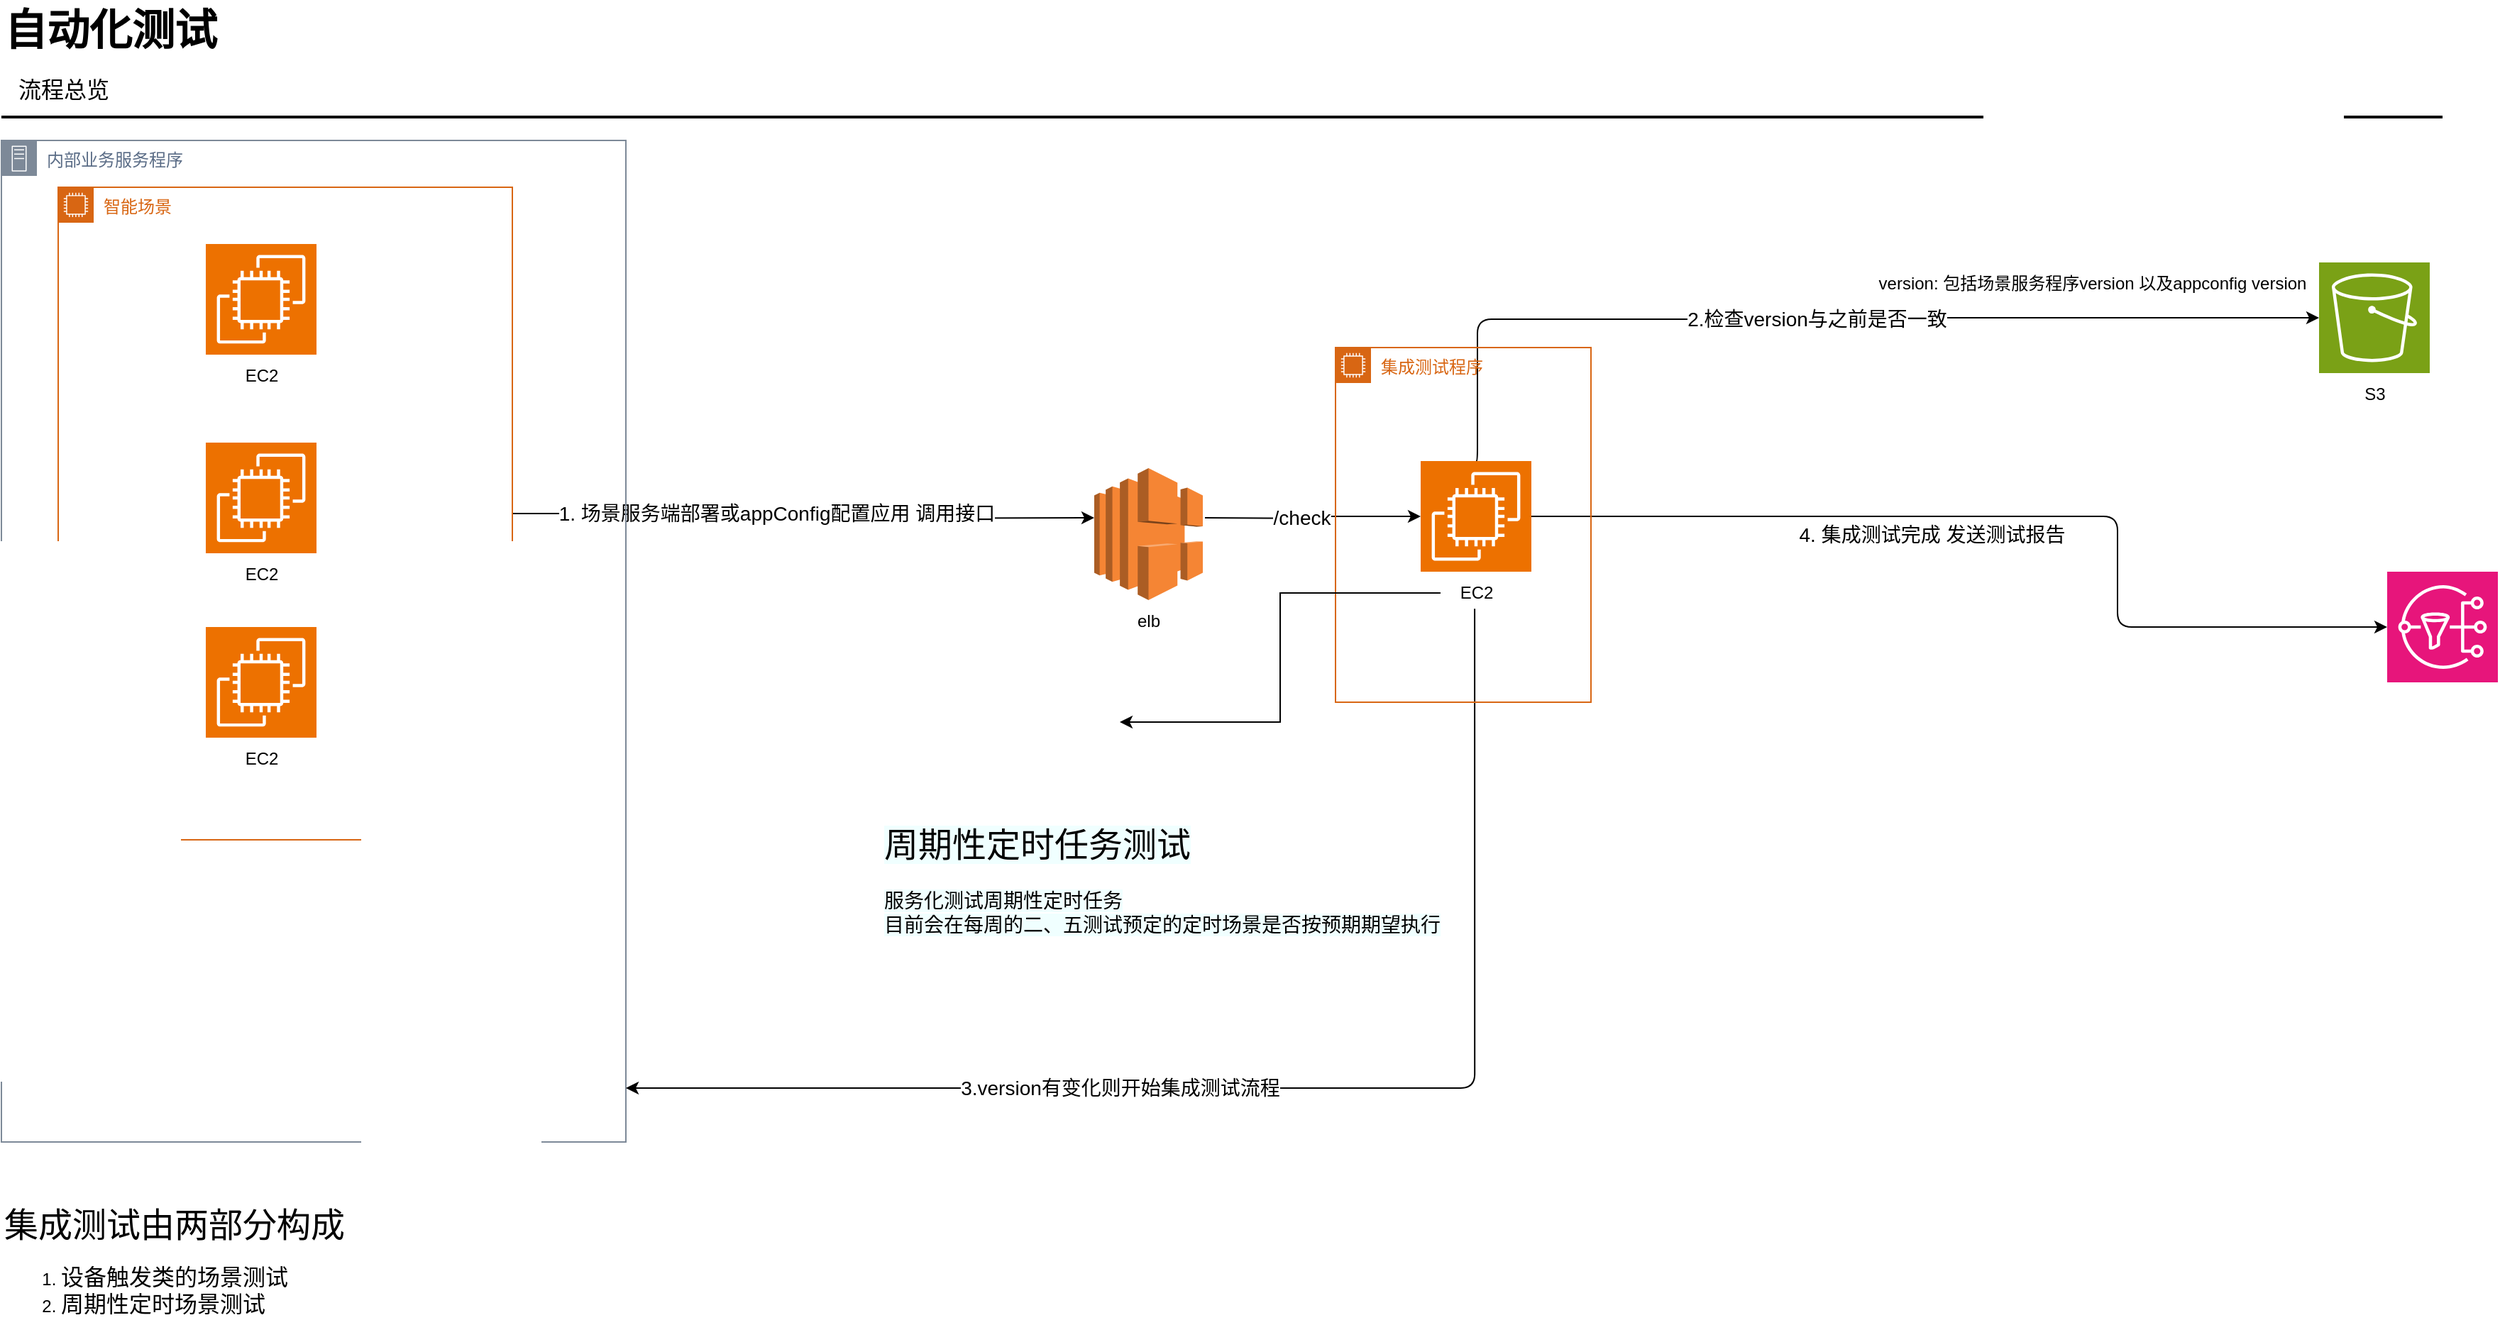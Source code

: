 <mxfile version="24.8.3">
  <diagram id="Ht1M8jgEwFfnCIfOTk4-" name="Page-1">
    <mxGraphModel dx="2369" dy="973" grid="1" gridSize="10" guides="1" tooltips="1" connect="1" arrows="1" fold="1" page="0" pageScale="1" pageWidth="827" pageHeight="1169" background="none" math="0" shadow="0">
      <root>
        <mxCell id="0" />
        <mxCell id="1" parent="0" />
        <mxCell id="-QjtrjUzRDEMRZ5MF8oH-47" value="自动化测试" style="text;html=1;resizable=0;points=[];autosize=1;align=left;verticalAlign=top;spacingTop=-4;fontSize=30;fontStyle=1;rounded=0;" parent="1" vertex="1">
          <mxGeometry x="-120" y="65.5" width="170" height="40" as="geometry" />
        </mxCell>
        <mxCell id="-QjtrjUzRDEMRZ5MF8oH-48" value="流程总览" style="text;html=1;resizable=0;points=[];autosize=1;align=left;verticalAlign=top;spacingTop=-4;fontSize=16;rounded=0;" parent="1" vertex="1">
          <mxGeometry x="-110" y="115.5" width="90" height="30" as="geometry" />
        </mxCell>
        <mxCell id="SCVMTBWpLvtzJIhz15lM-1" value="" style="line;strokeWidth=2;html=1;fontSize=14;rounded=0;" parent="1" vertex="1">
          <mxGeometry x="-120" y="140" width="1720" height="15.02" as="geometry" />
        </mxCell>
        <mxCell id="G6lWxy4UC_xkW3f3Wh48-16" style="edgeStyle=orthogonalEdgeStyle;orthogonalLoop=1;jettySize=auto;html=1;" parent="1" source="G6lWxy4UC_xkW3f3Wh48-1" edge="1">
          <mxGeometry relative="1" as="geometry">
            <mxPoint x="650" y="430" as="targetPoint" />
          </mxGeometry>
        </mxCell>
        <mxCell id="G6lWxy4UC_xkW3f3Wh48-42" value="&lt;span style=&quot;color: rgb(0, 0, 0); font-family: Helvetica; font-style: normal; font-variant-ligatures: normal; font-variant-caps: normal; font-weight: 400; letter-spacing: normal; orphans: 2; text-align: center; text-indent: 0px; text-transform: none; widows: 2; word-spacing: 0px; -webkit-text-stroke-width: 0px; white-space: nowrap; background-color: rgb(255, 255, 255); text-decoration-thickness: initial; text-decoration-style: initial; text-decoration-color: initial; float: none; display: inline !important;&quot;&gt;&lt;font style=&quot;font-size: 14px;&quot;&gt;1. 场景服务端部署或appConfig配置应用 调用接口&lt;/font&gt;&lt;/span&gt;" style="edgeLabel;html=1;align=center;verticalAlign=middle;resizable=0;points=[];" parent="G6lWxy4UC_xkW3f3Wh48-16" vertex="1" connectable="0">
          <mxGeometry x="-0.311" y="-4" relative="1" as="geometry">
            <mxPoint x="43" y="-4" as="offset" />
          </mxGeometry>
        </mxCell>
        <mxCell id="G6lWxy4UC_xkW3f3Wh48-1" value="智能场景" style="points=[[0,0],[0.25,0],[0.5,0],[0.75,0],[1,0],[1,0.25],[1,0.5],[1,0.75],[1,1],[0.75,1],[0.5,1],[0.25,1],[0,1],[0,0.75],[0,0.5],[0,0.25]];outlineConnect=0;gradientColor=none;html=1;whiteSpace=wrap;fontSize=12;fontStyle=0;container=1;pointerEvents=0;collapsible=0;recursiveResize=0;shape=mxgraph.aws4.group;grIcon=mxgraph.aws4.group_ec2_instance_contents;strokeColor=#D86613;fillColor=none;verticalAlign=top;align=left;spacingLeft=30;fontColor=#D86613;dashed=0;" parent="1" vertex="1">
          <mxGeometry x="-80" y="196.98" width="320" height="460" as="geometry" />
        </mxCell>
        <mxCell id="G6lWxy4UC_xkW3f3Wh48-62" value="" style="group" parent="G6lWxy4UC_xkW3f3Wh48-1" vertex="1" connectable="0">
          <mxGeometry x="104" y="40" width="78" height="108" as="geometry" />
        </mxCell>
        <mxCell id="G6lWxy4UC_xkW3f3Wh48-48" value="" style="sketch=0;points=[[0,0,0],[0.25,0,0],[0.5,0,0],[0.75,0,0],[1,0,0],[0,1,0],[0.25,1,0],[0.5,1,0],[0.75,1,0],[1,1,0],[0,0.25,0],[0,0.5,0],[0,0.75,0],[1,0.25,0],[1,0.5,0],[1,0.75,0]];outlineConnect=0;fontColor=#232F3E;fillColor=#ED7100;strokeColor=#ffffff;dashed=0;verticalLabelPosition=bottom;verticalAlign=top;align=center;html=1;fontSize=12;fontStyle=0;aspect=fixed;shape=mxgraph.aws4.resourceIcon;resIcon=mxgraph.aws4.ec2;" parent="G6lWxy4UC_xkW3f3Wh48-62" vertex="1">
          <mxGeometry width="78" height="78" as="geometry" />
        </mxCell>
        <mxCell id="G6lWxy4UC_xkW3f3Wh48-57" value="EC2" style="text;html=1;align=center;verticalAlign=middle;resizable=0;points=[];autosize=1;strokeColor=none;fillColor=none;" parent="G6lWxy4UC_xkW3f3Wh48-62" vertex="1">
          <mxGeometry x="14" y="78" width="50" height="30" as="geometry" />
        </mxCell>
        <mxCell id="G6lWxy4UC_xkW3f3Wh48-63" value="" style="group" parent="G6lWxy4UC_xkW3f3Wh48-1" vertex="1" connectable="0">
          <mxGeometry x="104" y="310" width="78" height="108" as="geometry" />
        </mxCell>
        <mxCell id="G6lWxy4UC_xkW3f3Wh48-64" value="" style="sketch=0;points=[[0,0,0],[0.25,0,0],[0.5,0,0],[0.75,0,0],[1,0,0],[0,1,0],[0.25,1,0],[0.5,1,0],[0.75,1,0],[1,1,0],[0,0.25,0],[0,0.5,0],[0,0.75,0],[1,0.25,0],[1,0.5,0],[1,0.75,0]];outlineConnect=0;fontColor=#232F3E;fillColor=#ED7100;strokeColor=#ffffff;dashed=0;verticalLabelPosition=bottom;verticalAlign=top;align=center;html=1;fontSize=12;fontStyle=0;aspect=fixed;shape=mxgraph.aws4.resourceIcon;resIcon=mxgraph.aws4.ec2;" parent="G6lWxy4UC_xkW3f3Wh48-63" vertex="1">
          <mxGeometry width="78" height="78" as="geometry" />
        </mxCell>
        <mxCell id="G6lWxy4UC_xkW3f3Wh48-65" value="EC2" style="text;html=1;align=center;verticalAlign=middle;resizable=0;points=[];autosize=1;strokeColor=none;fillColor=none;" parent="G6lWxy4UC_xkW3f3Wh48-63" vertex="1">
          <mxGeometry x="14" y="78" width="50" height="30" as="geometry" />
        </mxCell>
        <mxCell id="G6lWxy4UC_xkW3f3Wh48-66" value="" style="group" parent="G6lWxy4UC_xkW3f3Wh48-1" vertex="1" connectable="0">
          <mxGeometry x="104" y="180" width="78" height="108" as="geometry" />
        </mxCell>
        <mxCell id="G6lWxy4UC_xkW3f3Wh48-67" value="" style="sketch=0;points=[[0,0,0],[0.25,0,0],[0.5,0,0],[0.75,0,0],[1,0,0],[0,1,0],[0.25,1,0],[0.5,1,0],[0.75,1,0],[1,1,0],[0,0.25,0],[0,0.5,0],[0,0.75,0],[1,0.25,0],[1,0.5,0],[1,0.75,0]];outlineConnect=0;fontColor=#232F3E;fillColor=#ED7100;strokeColor=#ffffff;dashed=0;verticalLabelPosition=bottom;verticalAlign=top;align=center;html=1;fontSize=12;fontStyle=0;aspect=fixed;shape=mxgraph.aws4.resourceIcon;resIcon=mxgraph.aws4.ec2;" parent="G6lWxy4UC_xkW3f3Wh48-66" vertex="1">
          <mxGeometry width="78" height="78" as="geometry" />
        </mxCell>
        <mxCell id="G6lWxy4UC_xkW3f3Wh48-68" value="EC2" style="text;html=1;align=center;verticalAlign=middle;resizable=0;points=[];autosize=1;strokeColor=none;fillColor=none;" parent="G6lWxy4UC_xkW3f3Wh48-66" vertex="1">
          <mxGeometry x="14" y="78" width="50" height="30" as="geometry" />
        </mxCell>
        <mxCell id="G6lWxy4UC_xkW3f3Wh48-55" style="edgeStyle=orthogonalEdgeStyle;orthogonalLoop=1;jettySize=auto;html=1;entryX=0;entryY=0.5;entryDx=0;entryDy=0;entryPerimeter=0;" parent="1" target="sZ3fd2YOuOZ2jd68ah3e-4" edge="1">
          <mxGeometry relative="1" as="geometry">
            <mxPoint x="728" y="430" as="sourcePoint" />
            <mxPoint x="810" y="430" as="targetPoint" />
          </mxGeometry>
        </mxCell>
        <mxCell id="sZ3fd2YOuOZ2jd68ah3e-6" value="&lt;font style=&quot;font-size: 14px;&quot;&gt;/check&lt;/font&gt;" style="edgeLabel;html=1;align=center;verticalAlign=middle;resizable=0;points=[];" parent="G6lWxy4UC_xkW3f3Wh48-55" vertex="1" connectable="0">
          <mxGeometry x="-0.122" y="1" relative="1" as="geometry">
            <mxPoint as="offset" />
          </mxGeometry>
        </mxCell>
        <mxCell id="G6lWxy4UC_xkW3f3Wh48-78" value="" style="group" parent="1" vertex="1" connectable="0">
          <mxGeometry x="1513" y="250" width="78" height="108" as="geometry" />
        </mxCell>
        <mxCell id="G6lWxy4UC_xkW3f3Wh48-76" value="" style="sketch=0;points=[[0,0,0],[0.25,0,0],[0.5,0,0],[0.75,0,0],[1,0,0],[0,1,0],[0.25,1,0],[0.5,1,0],[0.75,1,0],[1,1,0],[0,0.25,0],[0,0.5,0],[0,0.75,0],[1,0.25,0],[1,0.5,0],[1,0.75,0]];outlineConnect=0;fontColor=#232F3E;fillColor=#7AA116;strokeColor=#ffffff;dashed=0;verticalLabelPosition=bottom;verticalAlign=top;align=center;html=1;fontSize=12;fontStyle=0;aspect=fixed;shape=mxgraph.aws4.resourceIcon;resIcon=mxgraph.aws4.s3;" parent="G6lWxy4UC_xkW3f3Wh48-78" vertex="1">
          <mxGeometry width="78" height="78" as="geometry" />
        </mxCell>
        <mxCell id="G6lWxy4UC_xkW3f3Wh48-77" value="S3" style="text;html=1;align=center;verticalAlign=middle;resizable=0;points=[];autosize=1;strokeColor=none;fillColor=none;" parent="G6lWxy4UC_xkW3f3Wh48-78" vertex="1">
          <mxGeometry x="19" y="78" width="40" height="30" as="geometry" />
        </mxCell>
        <mxCell id="G6lWxy4UC_xkW3f3Wh48-79" style="edgeStyle=orthogonalEdgeStyle;orthogonalLoop=1;jettySize=auto;html=1;entryX=0;entryY=0.5;entryDx=0;entryDy=0;entryPerimeter=0;exitX=0.5;exitY=0;exitDx=0;exitDy=0;exitPerimeter=0;" parent="1" source="sZ3fd2YOuOZ2jd68ah3e-4" edge="1">
          <mxGeometry relative="1" as="geometry">
            <Array as="points">
              <mxPoint x="920" y="390" />
              <mxPoint x="920" y="290" />
              <mxPoint x="1230" y="290" />
              <mxPoint x="1230" y="289" />
            </Array>
            <mxPoint x="840.03" y="389.996" as="sourcePoint" />
            <mxPoint x="1513" y="289.01" as="targetPoint" />
          </mxGeometry>
        </mxCell>
        <mxCell id="G6lWxy4UC_xkW3f3Wh48-83" value="&lt;font style=&quot;font-size: 14px;&quot;&gt;2.检查version与之前是否一致&lt;/font&gt;" style="edgeLabel;html=1;align=center;verticalAlign=middle;resizable=0;points=[];" parent="G6lWxy4UC_xkW3f3Wh48-79" vertex="1" connectable="0">
          <mxGeometry x="-0.238" y="1" relative="1" as="geometry">
            <mxPoint x="75" y="1" as="offset" />
          </mxGeometry>
        </mxCell>
        <mxCell id="G6lWxy4UC_xkW3f3Wh48-84" value="version: 包括场景服务程序version 以及appconfig version" style="text;html=1;align=center;verticalAlign=middle;resizable=0;points=[];autosize=1;strokeColor=none;fillColor=none;" parent="1" vertex="1">
          <mxGeometry x="1193" y="250" width="320" height="30" as="geometry" />
        </mxCell>
        <mxCell id="G6lWxy4UC_xkW3f3Wh48-86" value="内部业务服务程序" style="points=[[0,0],[0.25,0],[0.5,0],[0.75,0],[1,0],[1,0.25],[1,0.5],[1,0.75],[1,1],[0.75,1],[0.5,1],[0.25,1],[0,1],[0,0.75],[0,0.5],[0,0.25]];outlineConnect=0;gradientColor=none;html=1;whiteSpace=wrap;fontSize=12;fontStyle=0;container=1;pointerEvents=0;collapsible=0;recursiveResize=0;shape=mxgraph.aws4.group;grIcon=mxgraph.aws4.group_on_premise;strokeColor=#7D8998;fillColor=none;verticalAlign=top;align=left;spacingLeft=30;fontColor=#5A6C86;dashed=0;" parent="1" vertex="1">
          <mxGeometry x="-120" y="164" width="440" height="706" as="geometry" />
        </mxCell>
        <mxCell id="G6lWxy4UC_xkW3f3Wh48-87" style="edgeStyle=orthogonalEdgeStyle;orthogonalLoop=1;jettySize=auto;html=1;exitX=0.481;exitY=0.869;exitDx=0;exitDy=0;exitPerimeter=0;" parent="1" source="sZ3fd2YOuOZ2jd68ah3e-5" target="G6lWxy4UC_xkW3f3Wh48-86" edge="1">
          <mxGeometry relative="1" as="geometry">
            <mxPoint x="430.0" y="831.615" as="targetPoint" />
            <Array as="points">
              <mxPoint x="918" y="832" />
            </Array>
            <mxPoint x="921.0" y="568.39" as="sourcePoint" />
          </mxGeometry>
        </mxCell>
        <mxCell id="G6lWxy4UC_xkW3f3Wh48-88" value="&lt;font style=&quot;font-size: 14px;&quot;&gt;3.version有变化则开始集成测试流程&lt;/font&gt;" style="edgeLabel;html=1;align=center;verticalAlign=middle;resizable=0;points=[];" parent="G6lWxy4UC_xkW3f3Wh48-87" vertex="1" connectable="0">
          <mxGeometry x="0.268" y="2" relative="1" as="geometry">
            <mxPoint x="5" y="-2" as="offset" />
          </mxGeometry>
        </mxCell>
        <mxCell id="G6lWxy4UC_xkW3f3Wh48-89" value="" style="sketch=0;points=[[0,0,0],[0.25,0,0],[0.5,0,0],[0.75,0,0],[1,0,0],[0,1,0],[0.25,1,0],[0.5,1,0],[0.75,1,0],[1,1,0],[0,0.25,0],[0,0.5,0],[0,0.75,0],[1,0.25,0],[1,0.5,0],[1,0.75,0]];outlineConnect=0;fontColor=#232F3E;fillColor=#E7157B;strokeColor=#ffffff;dashed=0;verticalLabelPosition=bottom;verticalAlign=top;align=center;html=1;fontSize=12;fontStyle=0;aspect=fixed;shape=mxgraph.aws4.resourceIcon;resIcon=mxgraph.aws4.sns;" parent="1" vertex="1">
          <mxGeometry x="1561" y="468" width="78" height="78" as="geometry" />
        </mxCell>
        <mxCell id="G6lWxy4UC_xkW3f3Wh48-90" style="edgeStyle=orthogonalEdgeStyle;orthogonalLoop=1;jettySize=auto;html=1;entryX=0;entryY=0.5;entryDx=0;entryDy=0;entryPerimeter=0;" parent="1" source="sZ3fd2YOuOZ2jd68ah3e-4" target="G6lWxy4UC_xkW3f3Wh48-89" edge="1">
          <mxGeometry relative="1" as="geometry">
            <Array as="points">
              <mxPoint x="1371" y="429" />
              <mxPoint x="1371" y="507" />
            </Array>
            <mxPoint x="1320" y="429" as="sourcePoint" />
          </mxGeometry>
        </mxCell>
        <mxCell id="G6lWxy4UC_xkW3f3Wh48-91" value="&lt;font style=&quot;font-size: 14px;&quot;&gt;4. 集成测试完成 发送测试报告&lt;/font&gt;" style="edgeLabel;html=1;align=center;verticalAlign=middle;resizable=0;points=[];" parent="G6lWxy4UC_xkW3f3Wh48-90" vertex="1" connectable="0">
          <mxGeometry x="0.032" relative="1" as="geometry">
            <mxPoint x="-70" y="13" as="offset" />
          </mxGeometry>
        </mxCell>
        <mxCell id="sZ3fd2YOuOZ2jd68ah3e-3" value="" style="group" parent="1" vertex="1" connectable="0">
          <mxGeometry x="880" y="390" width="78" height="108" as="geometry" />
        </mxCell>
        <mxCell id="sZ3fd2YOuOZ2jd68ah3e-4" value="" style="sketch=0;points=[[0,0,0],[0.25,0,0],[0.5,0,0],[0.75,0,0],[1,0,0],[0,1,0],[0.25,1,0],[0.5,1,0],[0.75,1,0],[1,1,0],[0,0.25,0],[0,0.5,0],[0,0.75,0],[1,0.25,0],[1,0.5,0],[1,0.75,0]];outlineConnect=0;fontColor=#232F3E;fillColor=#ED7100;strokeColor=#ffffff;dashed=0;verticalLabelPosition=bottom;verticalAlign=top;align=center;html=1;fontSize=12;fontStyle=0;aspect=fixed;shape=mxgraph.aws4.resourceIcon;resIcon=mxgraph.aws4.ec2;" parent="sZ3fd2YOuOZ2jd68ah3e-3" vertex="1">
          <mxGeometry width="78" height="78" as="geometry" />
        </mxCell>
        <mxCell id="sZ3fd2YOuOZ2jd68ah3e-5" value="EC2" style="text;html=1;align=center;verticalAlign=middle;resizable=0;points=[];autosize=1;strokeColor=none;fillColor=none;" parent="sZ3fd2YOuOZ2jd68ah3e-3" vertex="1">
          <mxGeometry x="14" y="78" width="50" height="30" as="geometry" />
        </mxCell>
        <mxCell id="sZ3fd2YOuOZ2jd68ah3e-7" value="" style="group" parent="1" vertex="1" connectable="0">
          <mxGeometry x="650" y="395" width="76.5" height="123" as="geometry" />
        </mxCell>
        <mxCell id="sZ3fd2YOuOZ2jd68ah3e-1" value="" style="outlineConnect=0;dashed=0;verticalLabelPosition=bottom;verticalAlign=top;align=center;html=1;shape=mxgraph.aws3.elastic_load_balancing;fillColor=#F58534;gradientColor=none;" parent="sZ3fd2YOuOZ2jd68ah3e-7" vertex="1">
          <mxGeometry width="76.5" height="93" as="geometry" />
        </mxCell>
        <mxCell id="sZ3fd2YOuOZ2jd68ah3e-2" value="elb" style="text;html=1;align=center;verticalAlign=middle;resizable=0;points=[];autosize=1;strokeColor=none;fillColor=none;" parent="sZ3fd2YOuOZ2jd68ah3e-7" vertex="1">
          <mxGeometry x="18.25" y="93" width="40" height="30" as="geometry" />
        </mxCell>
        <mxCell id="sZ3fd2YOuOZ2jd68ah3e-18" value="集成测试程序" style="points=[[0,0],[0.25,0],[0.5,0],[0.75,0],[1,0],[1,0.25],[1,0.5],[1,0.75],[1,1],[0.75,1],[0.5,1],[0.25,1],[0,1],[0,0.75],[0,0.5],[0,0.25]];outlineConnect=0;gradientColor=none;html=1;whiteSpace=wrap;fontSize=12;fontStyle=0;container=1;pointerEvents=0;collapsible=0;recursiveResize=0;shape=mxgraph.aws4.group;grIcon=mxgraph.aws4.group_ec2_instance_contents;strokeColor=#D86613;fillColor=none;verticalAlign=top;align=left;spacingLeft=30;fontColor=#D86613;dashed=0;" parent="1" vertex="1">
          <mxGeometry x="820" y="310" width="180" height="250" as="geometry" />
        </mxCell>
        <mxCell id="zCQY6rfgZFlJ8OvqSEVa-1" value="" style="shape=image;html=1;verticalAlign=top;verticalLabelPosition=bottom;labelBackgroundColor=#f0ffff;imageAspect=0;aspect=fixed;image=https://cdn1.iconfinder.com/data/icons/unicons-line-vol-5/24/process-128.png" vertex="1" parent="1">
          <mxGeometry x="540" y="510" width="128" height="128" as="geometry" />
        </mxCell>
        <mxCell id="zCQY6rfgZFlJ8OvqSEVa-2" style="edgeStyle=orthogonalEdgeStyle;rounded=0;orthogonalLoop=1;jettySize=auto;html=1;entryX=1;entryY=0.5;entryDx=0;entryDy=0;" edge="1" parent="1" source="sZ3fd2YOuOZ2jd68ah3e-5" target="zCQY6rfgZFlJ8OvqSEVa-1">
          <mxGeometry relative="1" as="geometry" />
        </mxCell>
        <mxCell id="zCQY6rfgZFlJ8OvqSEVa-3" value="&lt;h1 style=&quot;margin-top: 0px;&quot;&gt;&lt;span style=&quot;font-weight: 400; text-align: center; white-space: nowrap; background-color: rgb(240, 255, 255);&quot;&gt;周期性定时任务测试&lt;/span&gt;&lt;br&gt;&lt;/h1&gt;&lt;p&gt;&lt;font style=&quot;font-size: 14px;&quot;&gt;&lt;span style=&quot;text-wrap-mode: nowrap; background-color: rgb(240, 255, 255);&quot;&gt;服务化测试周期性定时任务&lt;br&gt;&lt;/span&gt;&lt;span style=&quot;text-wrap-mode: nowrap; background-color: rgb(240, 255, 255);&quot;&gt;目前会在每周的二、五测试预定的定时场景是否按预期期望执行&lt;/span&gt;&lt;/font&gt;&lt;/p&gt;" style="text;html=1;whiteSpace=wrap;overflow=hidden;rounded=0;" vertex="1" parent="1">
          <mxGeometry x="500" y="640" width="410" height="120" as="geometry" />
        </mxCell>
        <mxCell id="zCQY6rfgZFlJ8OvqSEVa-8" value="&lt;font style=&quot;font-size: 24px;&quot;&gt;集成测试由两部分构成&lt;/font&gt;&lt;div&gt;&lt;ol&gt;&lt;li&gt;&lt;font size=&quot;3&quot;&gt;设备触发类的场景测试&lt;br&gt;&lt;/font&gt;&lt;/li&gt;&lt;li&gt;&lt;font size=&quot;3&quot;&gt;周期性定时场景测试&lt;/font&gt;&lt;br&gt;&lt;/li&gt;&lt;/ol&gt;&lt;/div&gt;" style="text;html=1;align=left;verticalAlign=middle;resizable=0;points=[];autosize=1;strokeColor=none;fillColor=none;" vertex="1" parent="1">
          <mxGeometry x="-120" y="910" width="260" height="100" as="geometry" />
        </mxCell>
      </root>
    </mxGraphModel>
  </diagram>
</mxfile>
